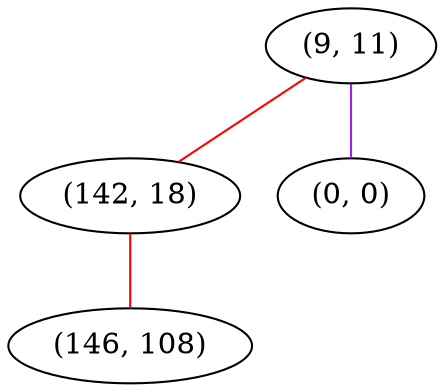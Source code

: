 graph "" {
"(9, 11)";
"(142, 18)";
"(0, 0)";
"(146, 108)";
"(9, 11)" -- "(142, 18)"  [color=red, key=0, weight=1];
"(9, 11)" -- "(0, 0)"  [color=purple, key=0, weight=4];
"(142, 18)" -- "(146, 108)"  [color=red, key=0, weight=1];
}
